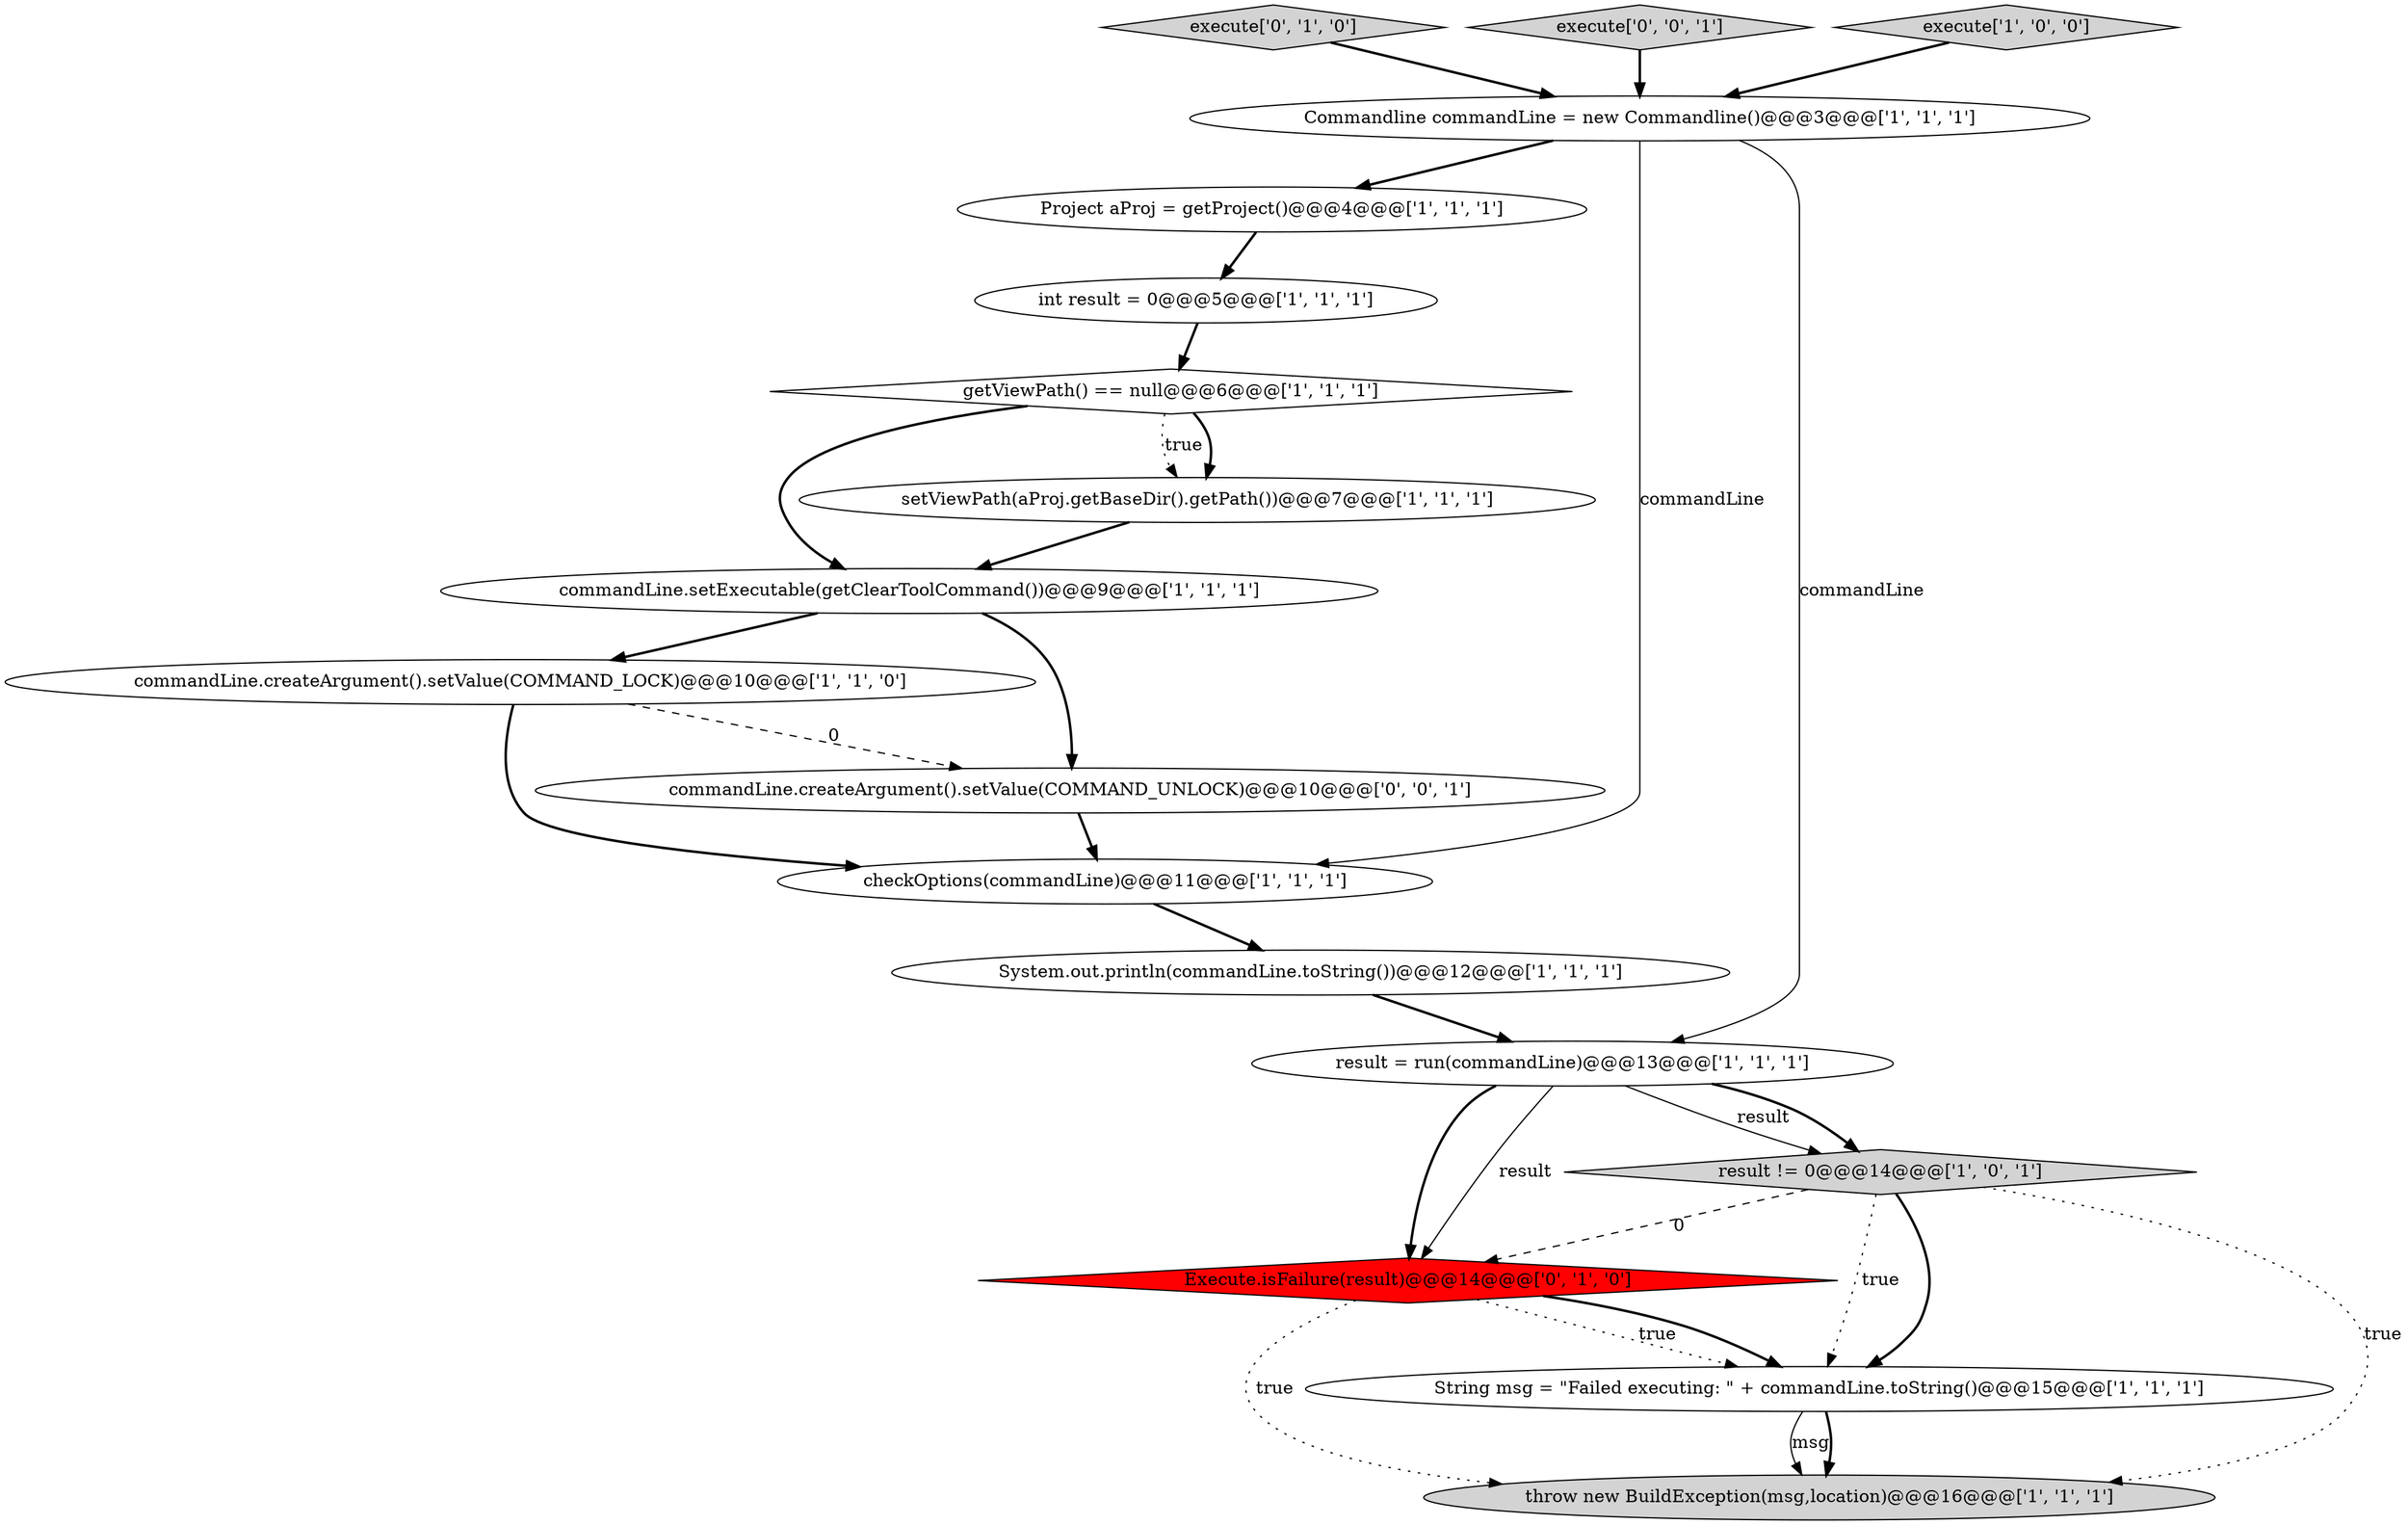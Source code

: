 digraph {
16 [style = filled, label = "commandLine.createArgument().setValue(COMMAND_UNLOCK)@@@10@@@['0', '0', '1']", fillcolor = white, shape = ellipse image = "AAA0AAABBB3BBB"];
8 [style = filled, label = "Project aProj = getProject()@@@4@@@['1', '1', '1']", fillcolor = white, shape = ellipse image = "AAA0AAABBB1BBB"];
9 [style = filled, label = "setViewPath(aProj.getBaseDir().getPath())@@@7@@@['1', '1', '1']", fillcolor = white, shape = ellipse image = "AAA0AAABBB1BBB"];
6 [style = filled, label = "result != 0@@@14@@@['1', '0', '1']", fillcolor = lightgray, shape = diamond image = "AAA0AAABBB1BBB"];
13 [style = filled, label = "System.out.println(commandLine.toString())@@@12@@@['1', '1', '1']", fillcolor = white, shape = ellipse image = "AAA0AAABBB1BBB"];
0 [style = filled, label = "getViewPath() == null@@@6@@@['1', '1', '1']", fillcolor = white, shape = diamond image = "AAA0AAABBB1BBB"];
12 [style = filled, label = "result = run(commandLine)@@@13@@@['1', '1', '1']", fillcolor = white, shape = ellipse image = "AAA0AAABBB1BBB"];
14 [style = filled, label = "execute['0', '1', '0']", fillcolor = lightgray, shape = diamond image = "AAA0AAABBB2BBB"];
7 [style = filled, label = "commandLine.setExecutable(getClearToolCommand())@@@9@@@['1', '1', '1']", fillcolor = white, shape = ellipse image = "AAA0AAABBB1BBB"];
2 [style = filled, label = "int result = 0@@@5@@@['1', '1', '1']", fillcolor = white, shape = ellipse image = "AAA0AAABBB1BBB"];
11 [style = filled, label = "throw new BuildException(msg,location)@@@16@@@['1', '1', '1']", fillcolor = lightgray, shape = ellipse image = "AAA0AAABBB1BBB"];
17 [style = filled, label = "execute['0', '0', '1']", fillcolor = lightgray, shape = diamond image = "AAA0AAABBB3BBB"];
1 [style = filled, label = "execute['1', '0', '0']", fillcolor = lightgray, shape = diamond image = "AAA0AAABBB1BBB"];
5 [style = filled, label = "Commandline commandLine = new Commandline()@@@3@@@['1', '1', '1']", fillcolor = white, shape = ellipse image = "AAA0AAABBB1BBB"];
10 [style = filled, label = "commandLine.createArgument().setValue(COMMAND_LOCK)@@@10@@@['1', '1', '0']", fillcolor = white, shape = ellipse image = "AAA0AAABBB1BBB"];
4 [style = filled, label = "String msg = \"Failed executing: \" + commandLine.toString()@@@15@@@['1', '1', '1']", fillcolor = white, shape = ellipse image = "AAA0AAABBB1BBB"];
15 [style = filled, label = "Execute.isFailure(result)@@@14@@@['0', '1', '0']", fillcolor = red, shape = diamond image = "AAA1AAABBB2BBB"];
3 [style = filled, label = "checkOptions(commandLine)@@@11@@@['1', '1', '1']", fillcolor = white, shape = ellipse image = "AAA0AAABBB1BBB"];
1->5 [style = bold, label=""];
5->12 [style = solid, label="commandLine"];
16->3 [style = bold, label=""];
5->8 [style = bold, label=""];
17->5 [style = bold, label=""];
0->9 [style = bold, label=""];
7->10 [style = bold, label=""];
12->6 [style = solid, label="result"];
12->15 [style = bold, label=""];
10->3 [style = bold, label=""];
4->11 [style = solid, label="msg"];
9->7 [style = bold, label=""];
12->6 [style = bold, label=""];
15->4 [style = dotted, label="true"];
0->7 [style = bold, label=""];
12->15 [style = solid, label="result"];
6->4 [style = bold, label=""];
2->0 [style = bold, label=""];
13->12 [style = bold, label=""];
6->4 [style = dotted, label="true"];
8->2 [style = bold, label=""];
6->15 [style = dashed, label="0"];
7->16 [style = bold, label=""];
15->4 [style = bold, label=""];
15->11 [style = dotted, label="true"];
3->13 [style = bold, label=""];
10->16 [style = dashed, label="0"];
6->11 [style = dotted, label="true"];
4->11 [style = bold, label=""];
0->9 [style = dotted, label="true"];
5->3 [style = solid, label="commandLine"];
14->5 [style = bold, label=""];
}
